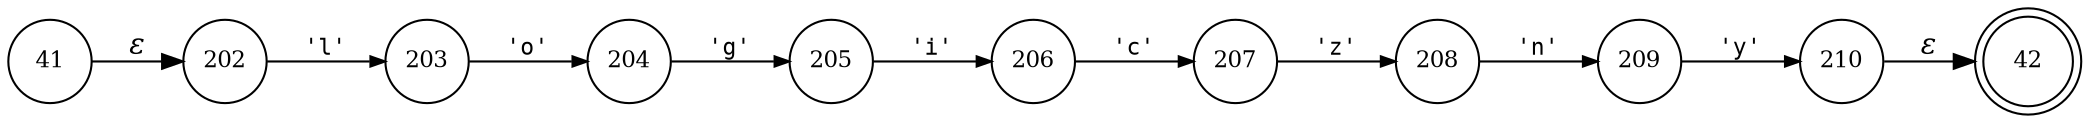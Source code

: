 digraph ATN {
rankdir=LR;
s42[fontsize=11, label="42", shape=doublecircle, fixedsize=true, width=.6];
s208[fontsize=11,label="208", shape=circle, fixedsize=true, width=.55, peripheries=1];
s209[fontsize=11,label="209", shape=circle, fixedsize=true, width=.55, peripheries=1];
s210[fontsize=11,label="210", shape=circle, fixedsize=true, width=.55, peripheries=1];
s41[fontsize=11,label="41", shape=circle, fixedsize=true, width=.55, peripheries=1];
s202[fontsize=11,label="202", shape=circle, fixedsize=true, width=.55, peripheries=1];
s203[fontsize=11,label="203", shape=circle, fixedsize=true, width=.55, peripheries=1];
s204[fontsize=11,label="204", shape=circle, fixedsize=true, width=.55, peripheries=1];
s205[fontsize=11,label="205", shape=circle, fixedsize=true, width=.55, peripheries=1];
s206[fontsize=11,label="206", shape=circle, fixedsize=true, width=.55, peripheries=1];
s207[fontsize=11,label="207", shape=circle, fixedsize=true, width=.55, peripheries=1];
s41 -> s202 [fontname="Times-Italic", label="&epsilon;"];
s202 -> s203 [fontsize=11, fontname="Courier", arrowsize=.7, label = "'l'", arrowhead = normal];
s203 -> s204 [fontsize=11, fontname="Courier", arrowsize=.7, label = "'o'", arrowhead = normal];
s204 -> s205 [fontsize=11, fontname="Courier", arrowsize=.7, label = "'g'", arrowhead = normal];
s205 -> s206 [fontsize=11, fontname="Courier", arrowsize=.7, label = "'i'", arrowhead = normal];
s206 -> s207 [fontsize=11, fontname="Courier", arrowsize=.7, label = "'c'", arrowhead = normal];
s207 -> s208 [fontsize=11, fontname="Courier", arrowsize=.7, label = "'z'", arrowhead = normal];
s208 -> s209 [fontsize=11, fontname="Courier", arrowsize=.7, label = "'n'", arrowhead = normal];
s209 -> s210 [fontsize=11, fontname="Courier", arrowsize=.7, label = "'y'", arrowhead = normal];
s210 -> s42 [fontname="Times-Italic", label="&epsilon;"];
}